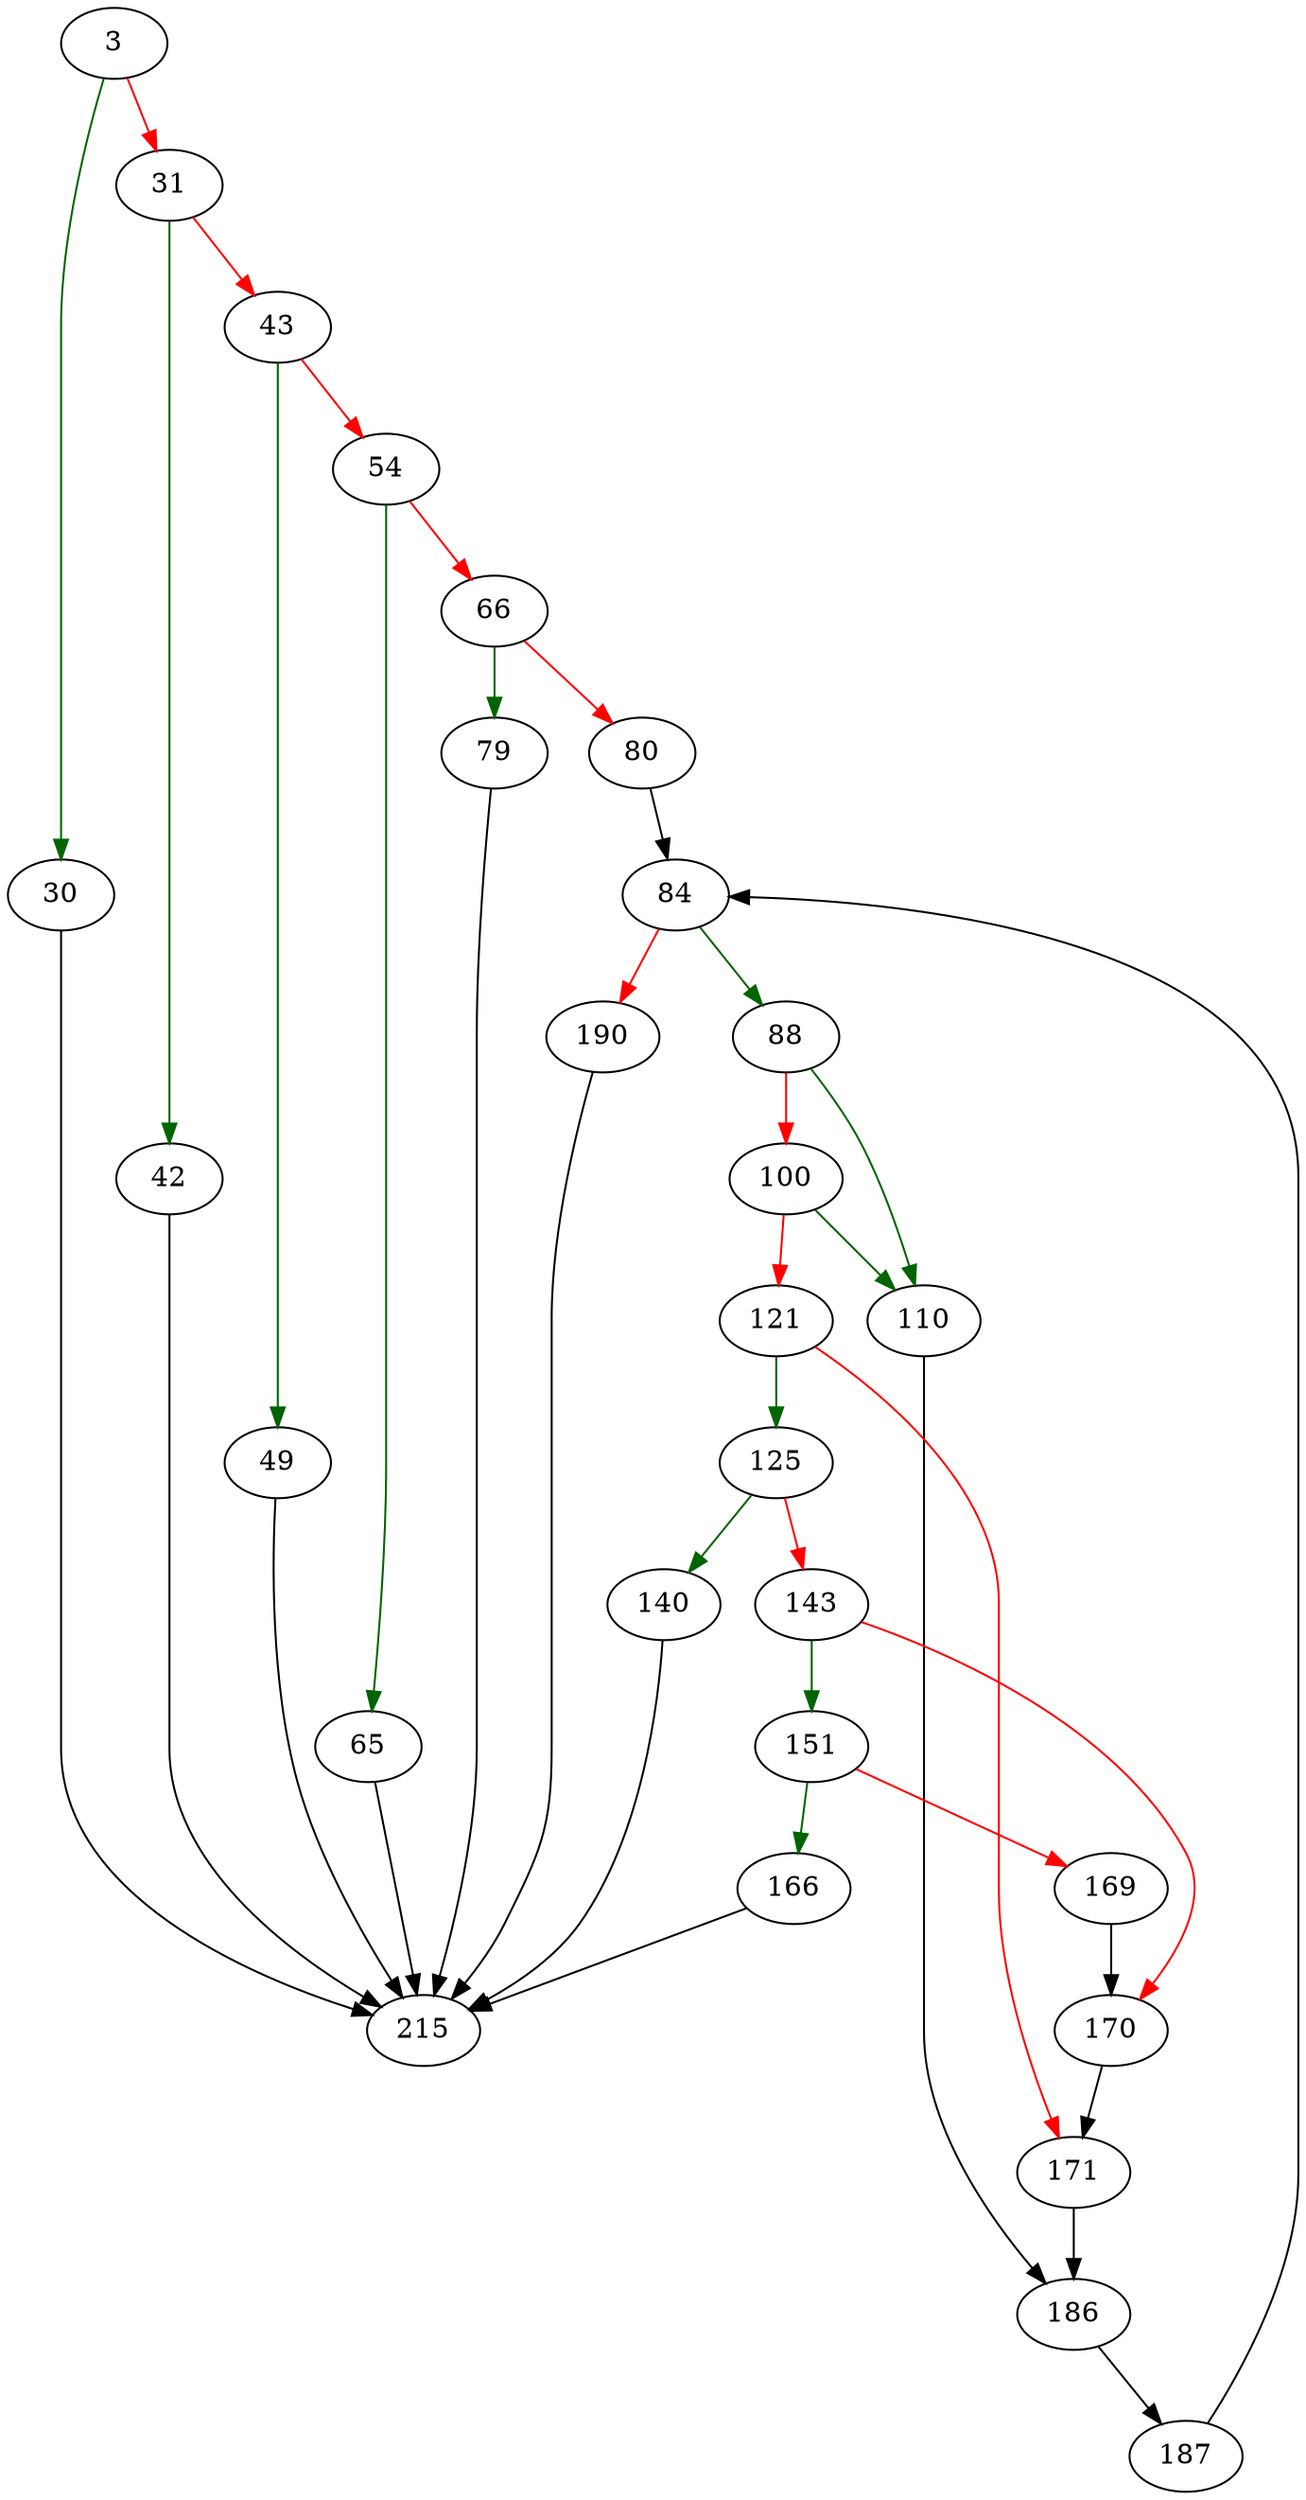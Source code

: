 strict digraph "replaceFunc" {
	// Node definitions.
	3 [entry=true];
	30;
	31;
	215;
	42;
	43;
	49;
	54;
	65;
	66;
	79;
	80;
	84;
	88;
	190;
	110;
	100;
	121;
	186;
	125;
	171;
	140;
	143;
	151;
	170;
	166;
	169;
	187;

	// Edge definitions.
	3 -> 30 [
		color=darkgreen
		cond=true
	];
	3 -> 31 [
		color=red
		cond=false
	];
	30 -> 215;
	31 -> 42 [
		color=darkgreen
		cond=true
	];
	31 -> 43 [
		color=red
		cond=false
	];
	42 -> 215;
	43 -> 49 [
		color=darkgreen
		cond=true
	];
	43 -> 54 [
		color=red
		cond=false
	];
	49 -> 215;
	54 -> 65 [
		color=darkgreen
		cond=true
	];
	54 -> 66 [
		color=red
		cond=false
	];
	65 -> 215;
	66 -> 79 [
		color=darkgreen
		cond=true
	];
	66 -> 80 [
		color=red
		cond=false
	];
	79 -> 215;
	80 -> 84;
	84 -> 88 [
		color=darkgreen
		cond=true
	];
	84 -> 190 [
		color=red
		cond=false
	];
	88 -> 110 [
		color=darkgreen
		cond=true
	];
	88 -> 100 [
		color=red
		cond=false
	];
	190 -> 215;
	110 -> 186;
	100 -> 110 [
		color=darkgreen
		cond=true
	];
	100 -> 121 [
		color=red
		cond=false
	];
	121 -> 125 [
		color=darkgreen
		cond=true
	];
	121 -> 171 [
		color=red
		cond=false
	];
	186 -> 187;
	125 -> 140 [
		color=darkgreen
		cond=true
	];
	125 -> 143 [
		color=red
		cond=false
	];
	171 -> 186;
	140 -> 215;
	143 -> 151 [
		color=darkgreen
		cond=true
	];
	143 -> 170 [
		color=red
		cond=false
	];
	151 -> 166 [
		color=darkgreen
		cond=true
	];
	151 -> 169 [
		color=red
		cond=false
	];
	170 -> 171;
	166 -> 215;
	169 -> 170;
	187 -> 84;
}